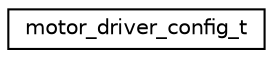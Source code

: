 digraph "Graphical Class Hierarchy"
{
 // LATEX_PDF_SIZE
  edge [fontname="Helvetica",fontsize="10",labelfontname="Helvetica",labelfontsize="10"];
  node [fontname="Helvetica",fontsize="10",shape=record];
  rankdir="LR";
  Node0 [label="motor_driver_config_t",height=0.2,width=0.4,color="black", fillcolor="white", style="filled",URL="$structmotor__driver__config__t.html",tooltip="Describe DC motor driver with PWM device and motors array."];
}

